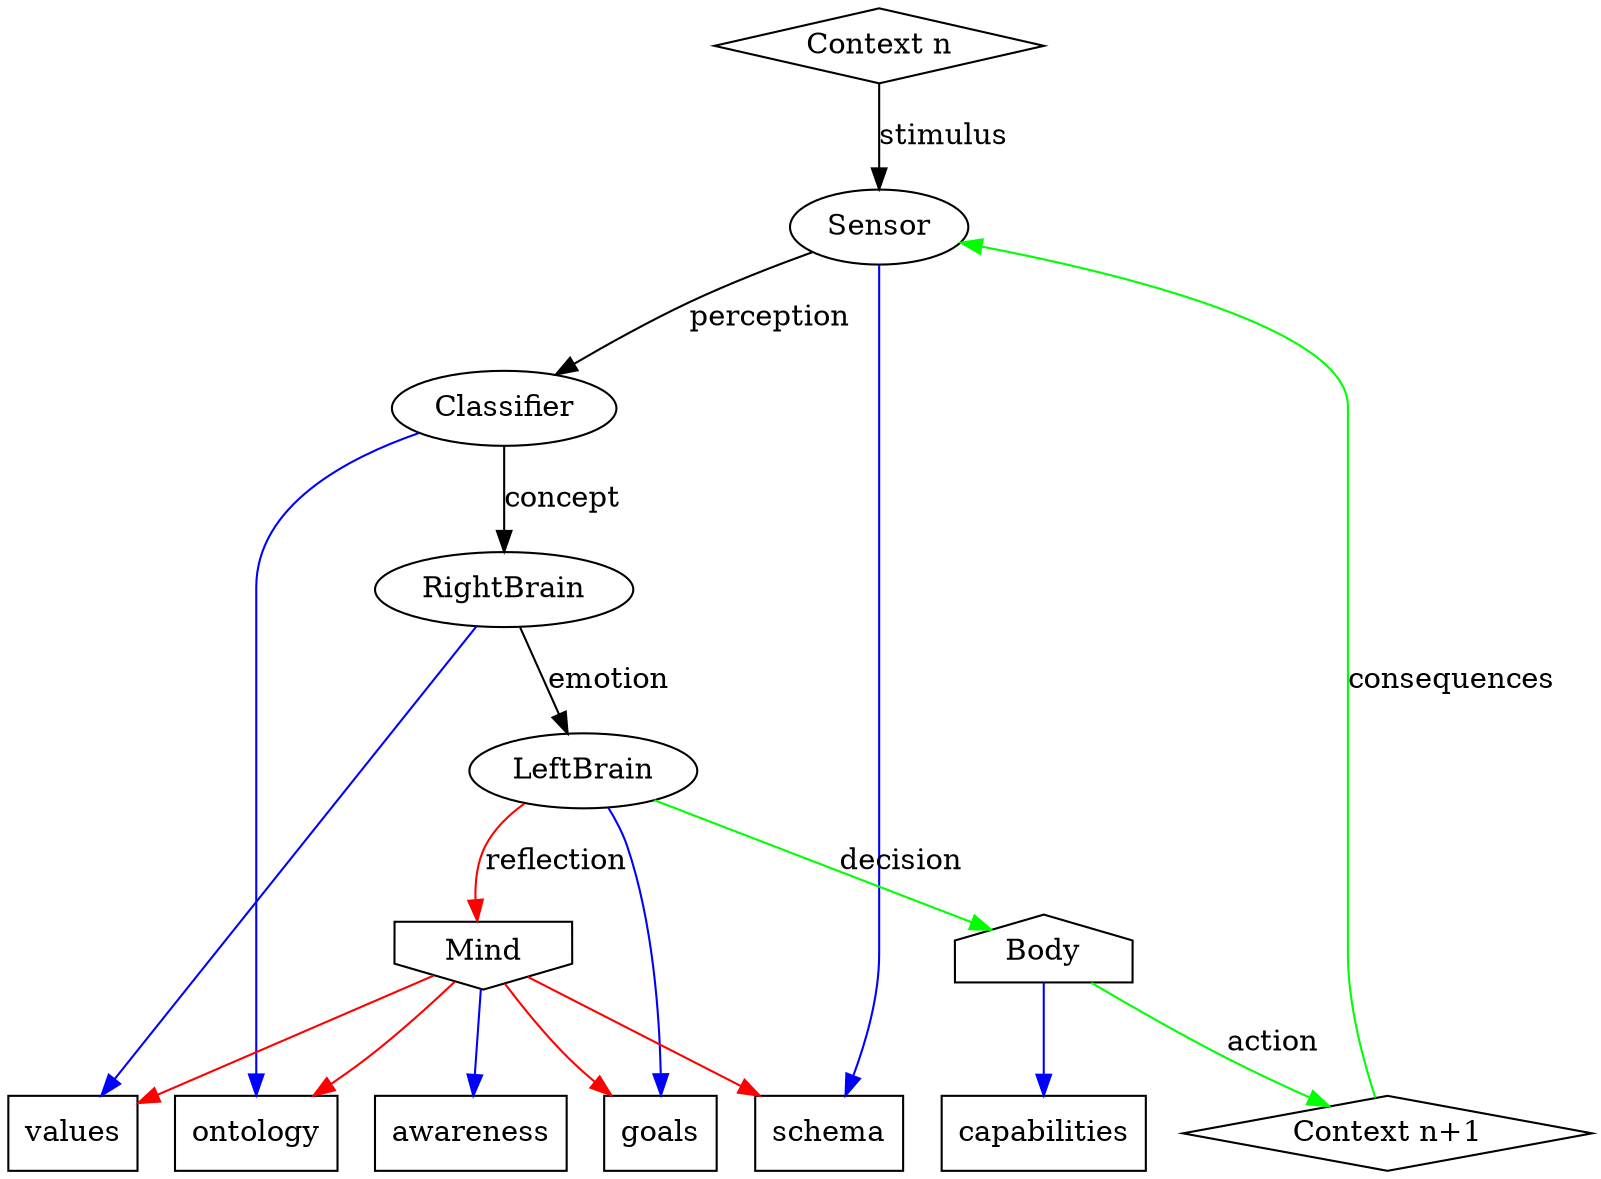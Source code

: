 digraph WisdomIntegrationPipeline {
    rankdir=TB;

    Context_n [label="Context n", shape="diamond"];
    Context_n1 [label="Context n+1", shape="diamond"];
    Sensor [label="Sensor"];
    Classifier [label="Classifier"];
    RightBrain [label="RightBrain"];
    LeftBrain [label="LeftBrain"];
    Body [label="Body", shape="house"];    
    Mind [label="Mind", shape="invhouse"];

    schema [shape="box"];
    ontology [shape="box"];
    values [shape="box"];
    goals [shape="box"];
    capabilities [shape="box"];
    awareness [shape="box"];

    Context_n -> Sensor [label="stimulus"];
    Sensor -> Classifier [label="perception"];
    Classifier -> RightBrain [label="concept"];
    RightBrain -> LeftBrain [label="emotion"];

    LeftBrain -> Body [label="decision", color="green"];
    Body -> Context_n1 [label="action", color="green"];
    Context_n1 -> Sensor [label="consequences", color="green"];

    LeftBrain -> Mind [label="reflection", color="red"];
    Mind -> schema [color="red"];
    Mind -> ontology [color="red"];
    Mind -> values [color="red"];
    Mind -> goals [color="red"];

    Sensor -> schema [color="blue"];
    Classifier -> ontology [color="blue"];
    RightBrain -> values [color="blue"];
    LeftBrain -> goals [color="blue"];
    Body -> capabilities [color="blue"];
    Mind -> awareness [color="blue"];
}
